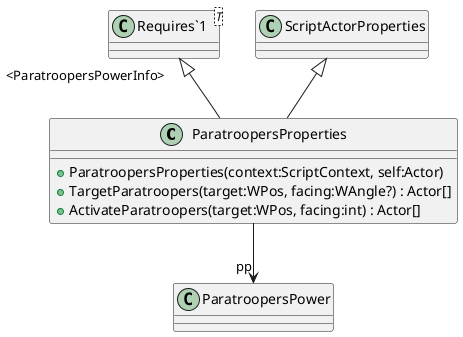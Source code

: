 @startuml
class ParatroopersProperties {
    + ParatroopersProperties(context:ScriptContext, self:Actor)
    + TargetParatroopers(target:WPos, facing:WAngle?) : Actor[]
    + ActivateParatroopers(target:WPos, facing:int) : Actor[]
}
class "Requires`1"<T> {
}
ScriptActorProperties <|-- ParatroopersProperties
"Requires`1" "<ParatroopersPowerInfo>" <|-- ParatroopersProperties
ParatroopersProperties --> "pp" ParatroopersPower
@enduml
